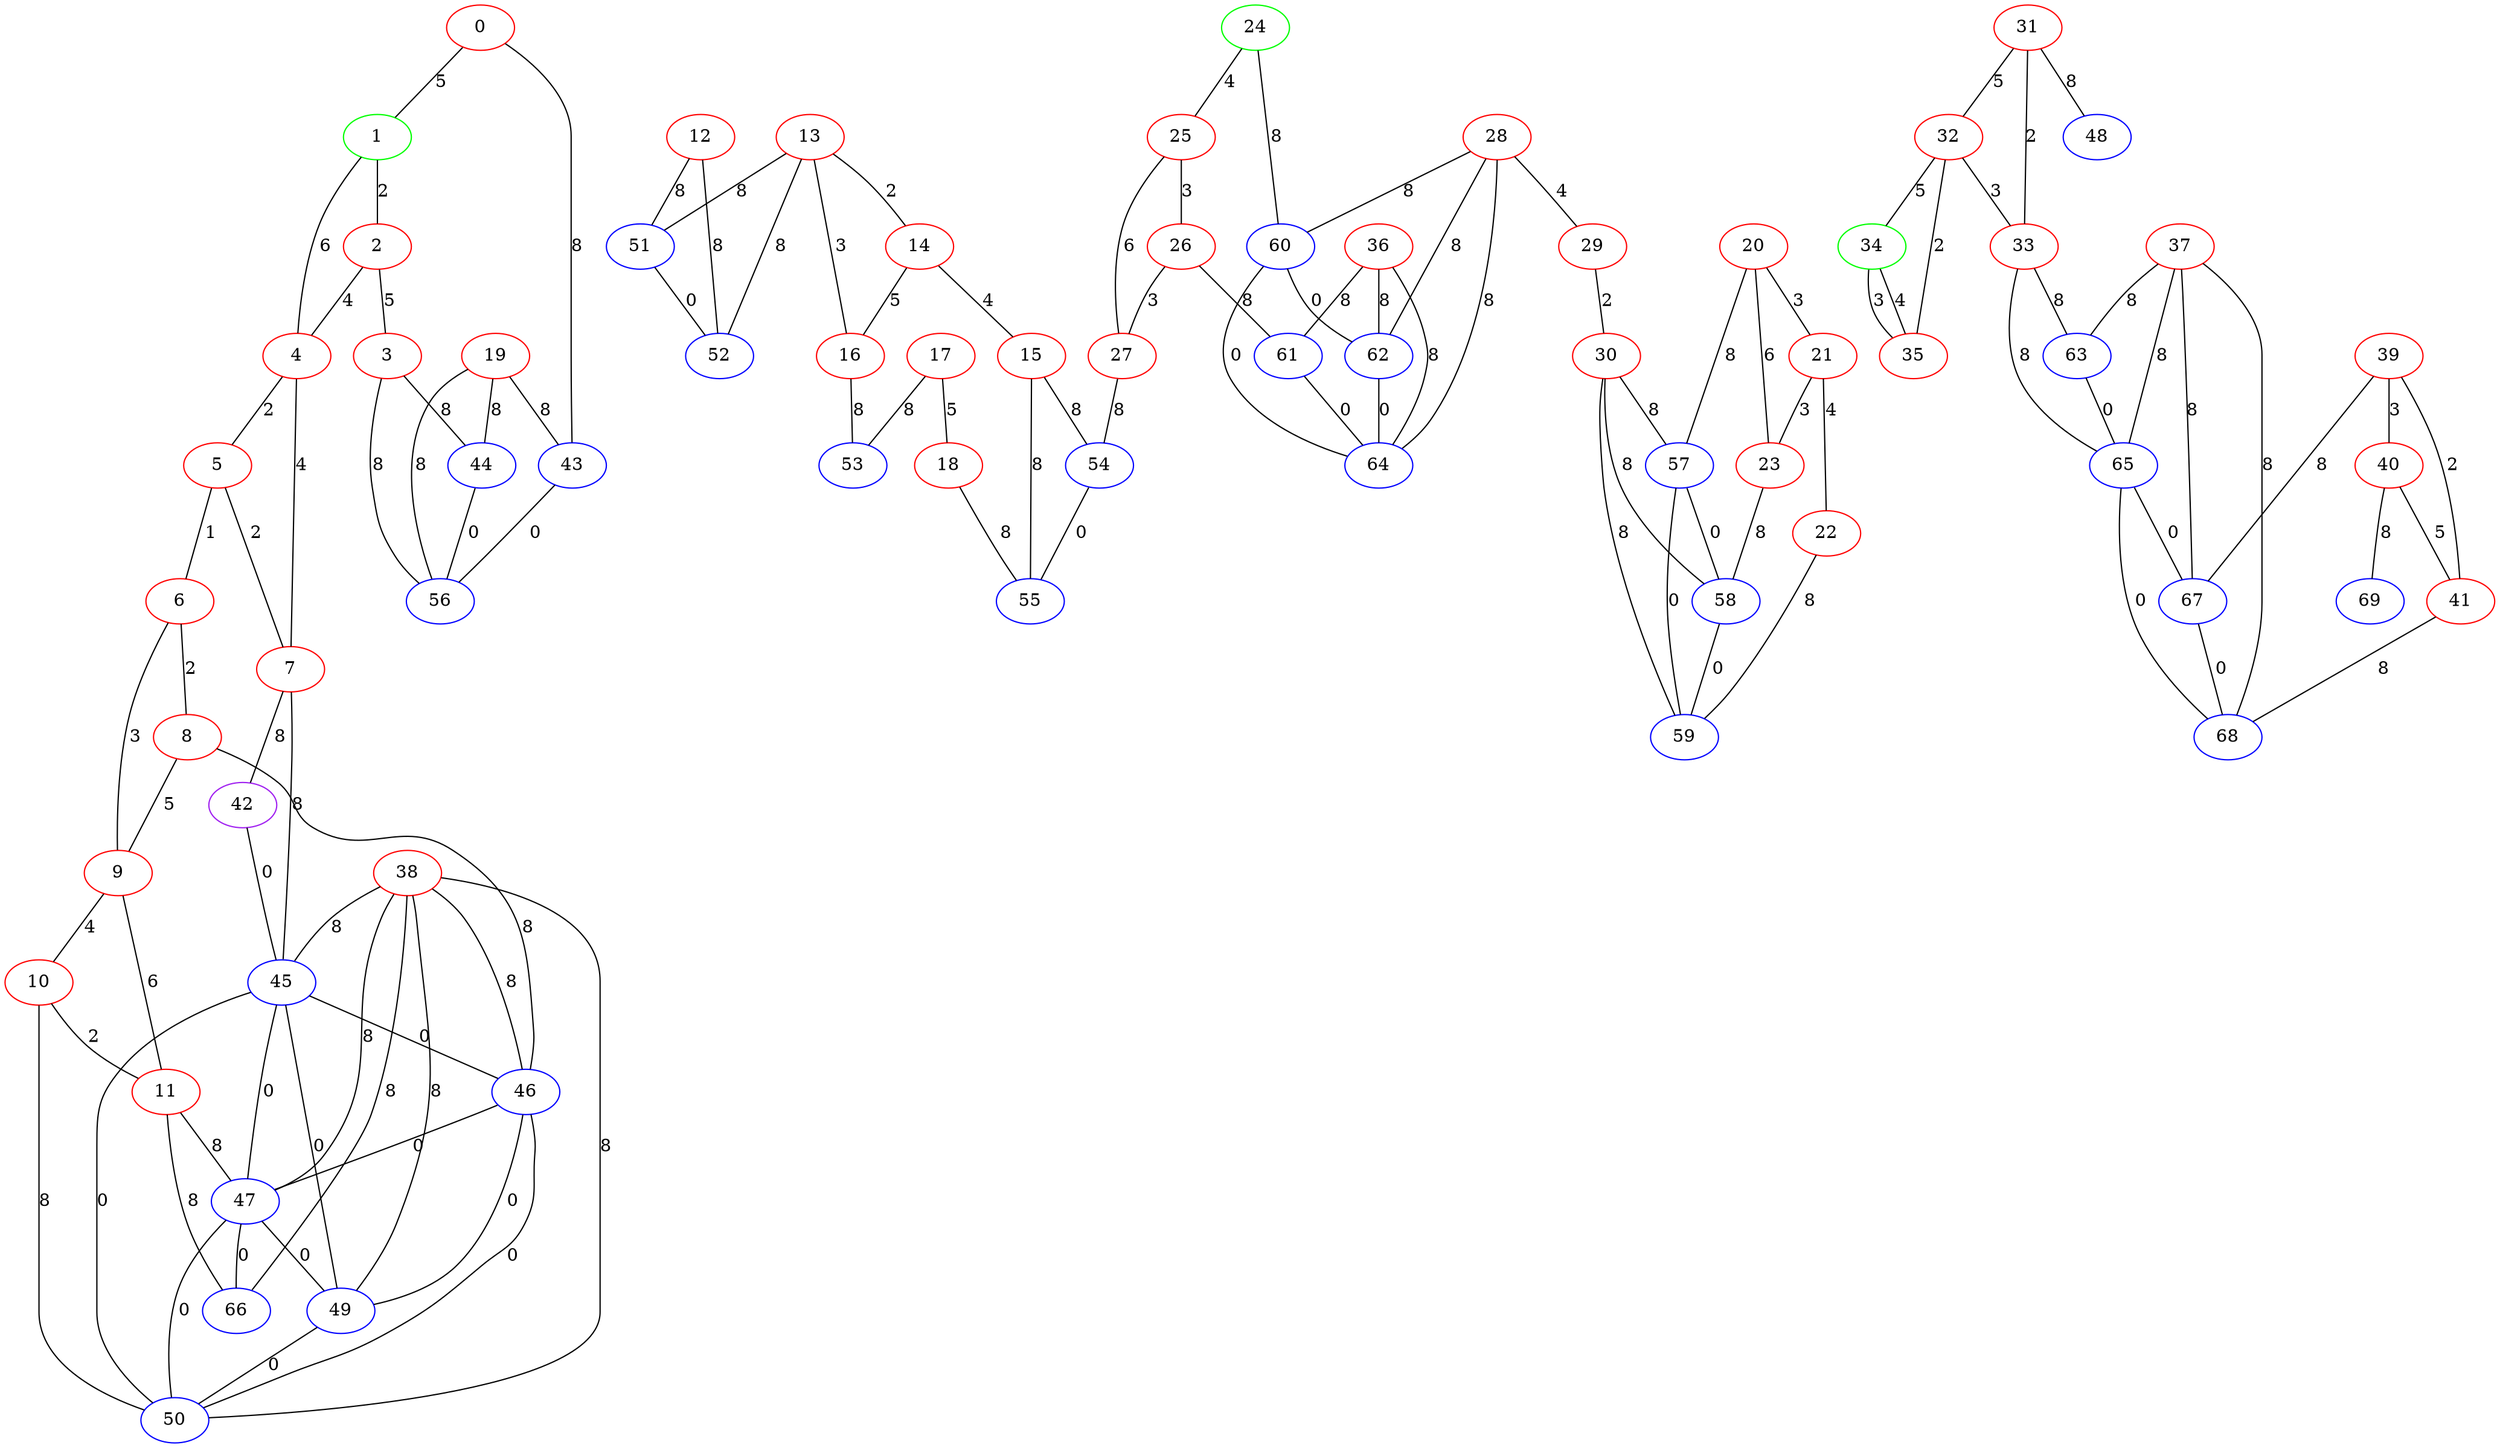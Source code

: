 graph "" {
0 [color=red, weight=1];
1 [color=green, weight=2];
2 [color=red, weight=1];
3 [color=red, weight=1];
4 [color=red, weight=1];
5 [color=red, weight=1];
6 [color=red, weight=1];
7 [color=red, weight=1];
8 [color=red, weight=1];
9 [color=red, weight=1];
10 [color=red, weight=1];
11 [color=red, weight=1];
12 [color=red, weight=1];
13 [color=red, weight=1];
14 [color=red, weight=1];
15 [color=red, weight=1];
16 [color=red, weight=1];
17 [color=red, weight=1];
18 [color=red, weight=1];
19 [color=red, weight=1];
20 [color=red, weight=1];
21 [color=red, weight=1];
22 [color=red, weight=1];
23 [color=red, weight=1];
24 [color=green, weight=2];
25 [color=red, weight=1];
26 [color=red, weight=1];
27 [color=red, weight=1];
28 [color=red, weight=1];
29 [color=red, weight=1];
30 [color=red, weight=1];
31 [color=red, weight=1];
32 [color=red, weight=1];
33 [color=red, weight=1];
34 [color=green, weight=2];
35 [color=red, weight=1];
36 [color=red, weight=1];
37 [color=red, weight=1];
38 [color=red, weight=1];
39 [color=red, weight=1];
40 [color=red, weight=1];
41 [color=red, weight=1];
42 [color=purple, weight=4];
43 [color=blue, weight=3];
44 [color=blue, weight=3];
45 [color=blue, weight=3];
46 [color=blue, weight=3];
47 [color=blue, weight=3];
48 [color=blue, weight=3];
49 [color=blue, weight=3];
50 [color=blue, weight=3];
51 [color=blue, weight=3];
52 [color=blue, weight=3];
53 [color=blue, weight=3];
54 [color=blue, weight=3];
55 [color=blue, weight=3];
56 [color=blue, weight=3];
57 [color=blue, weight=3];
58 [color=blue, weight=3];
59 [color=blue, weight=3];
60 [color=blue, weight=3];
61 [color=blue, weight=3];
62 [color=blue, weight=3];
63 [color=blue, weight=3];
64 [color=blue, weight=3];
65 [color=blue, weight=3];
66 [color=blue, weight=3];
67 [color=blue, weight=3];
68 [color=blue, weight=3];
69 [color=blue, weight=3];
0 -- 1  [key=0, label=5];
0 -- 43  [key=0, label=8];
1 -- 2  [key=0, label=2];
1 -- 4  [key=0, label=6];
2 -- 3  [key=0, label=5];
2 -- 4  [key=0, label=4];
3 -- 56  [key=0, label=8];
3 -- 44  [key=0, label=8];
4 -- 5  [key=0, label=2];
4 -- 7  [key=0, label=4];
5 -- 6  [key=0, label=1];
5 -- 7  [key=0, label=2];
6 -- 8  [key=0, label=2];
6 -- 9  [key=0, label=3];
7 -- 42  [key=0, label=8];
7 -- 45  [key=0, label=8];
8 -- 9  [key=0, label=5];
8 -- 46  [key=0, label=8];
9 -- 10  [key=0, label=4];
9 -- 11  [key=0, label=6];
10 -- 50  [key=0, label=8];
10 -- 11  [key=0, label=2];
11 -- 66  [key=0, label=8];
11 -- 47  [key=0, label=8];
12 -- 51  [key=0, label=8];
12 -- 52  [key=0, label=8];
13 -- 16  [key=0, label=3];
13 -- 51  [key=0, label=8];
13 -- 52  [key=0, label=8];
13 -- 14  [key=0, label=2];
14 -- 16  [key=0, label=5];
14 -- 15  [key=0, label=4];
15 -- 54  [key=0, label=8];
15 -- 55  [key=0, label=8];
16 -- 53  [key=0, label=8];
17 -- 18  [key=0, label=5];
17 -- 53  [key=0, label=8];
18 -- 55  [key=0, label=8];
19 -- 56  [key=0, label=8];
19 -- 43  [key=0, label=8];
19 -- 44  [key=0, label=8];
20 -- 57  [key=0, label=8];
20 -- 21  [key=0, label=3];
20 -- 23  [key=0, label=6];
21 -- 22  [key=0, label=4];
21 -- 23  [key=0, label=3];
22 -- 59  [key=0, label=8];
23 -- 58  [key=0, label=8];
24 -- 25  [key=0, label=4];
24 -- 60  [key=0, label=8];
25 -- 26  [key=0, label=3];
25 -- 27  [key=0, label=6];
26 -- 27  [key=0, label=3];
26 -- 61  [key=0, label=8];
27 -- 54  [key=0, label=8];
28 -- 64  [key=0, label=8];
28 -- 60  [key=0, label=8];
28 -- 29  [key=0, label=4];
28 -- 62  [key=0, label=8];
29 -- 30  [key=0, label=2];
30 -- 57  [key=0, label=8];
30 -- 58  [key=0, label=8];
30 -- 59  [key=0, label=8];
31 -- 32  [key=0, label=5];
31 -- 33  [key=0, label=2];
31 -- 48  [key=0, label=8];
32 -- 33  [key=0, label=3];
32 -- 34  [key=0, label=5];
32 -- 35  [key=0, label=2];
33 -- 65  [key=0, label=8];
33 -- 63  [key=0, label=8];
34 -- 35  [key=0, label=3];
34 -- 35  [key=1, label=4];
36 -- 64  [key=0, label=8];
36 -- 61  [key=0, label=8];
36 -- 62  [key=0, label=8];
37 -- 65  [key=0, label=8];
37 -- 67  [key=0, label=8];
37 -- 68  [key=0, label=8];
37 -- 63  [key=0, label=8];
38 -- 66  [key=0, label=8];
38 -- 45  [key=0, label=8];
38 -- 46  [key=0, label=8];
38 -- 47  [key=0, label=8];
38 -- 49  [key=0, label=8];
38 -- 50  [key=0, label=8];
39 -- 40  [key=0, label=3];
39 -- 41  [key=0, label=2];
39 -- 67  [key=0, label=8];
40 -- 41  [key=0, label=5];
40 -- 69  [key=0, label=8];
41 -- 68  [key=0, label=8];
42 -- 45  [key=0, label=0];
43 -- 56  [key=0, label=0];
44 -- 56  [key=0, label=0];
45 -- 46  [key=0, label=0];
45 -- 47  [key=0, label=0];
45 -- 49  [key=0, label=0];
45 -- 50  [key=0, label=0];
46 -- 47  [key=0, label=0];
46 -- 49  [key=0, label=0];
46 -- 50  [key=0, label=0];
47 -- 66  [key=0, label=0];
47 -- 49  [key=0, label=0];
47 -- 50  [key=0, label=0];
49 -- 50  [key=0, label=0];
51 -- 52  [key=0, label=0];
54 -- 55  [key=0, label=0];
57 -- 58  [key=0, label=0];
57 -- 59  [key=0, label=0];
58 -- 59  [key=0, label=0];
60 -- 64  [key=0, label=0];
60 -- 62  [key=0, label=0];
61 -- 64  [key=0, label=0];
62 -- 64  [key=0, label=0];
63 -- 65  [key=0, label=0];
65 -- 67  [key=0, label=0];
65 -- 68  [key=0, label=0];
67 -- 68  [key=0, label=0];
}
